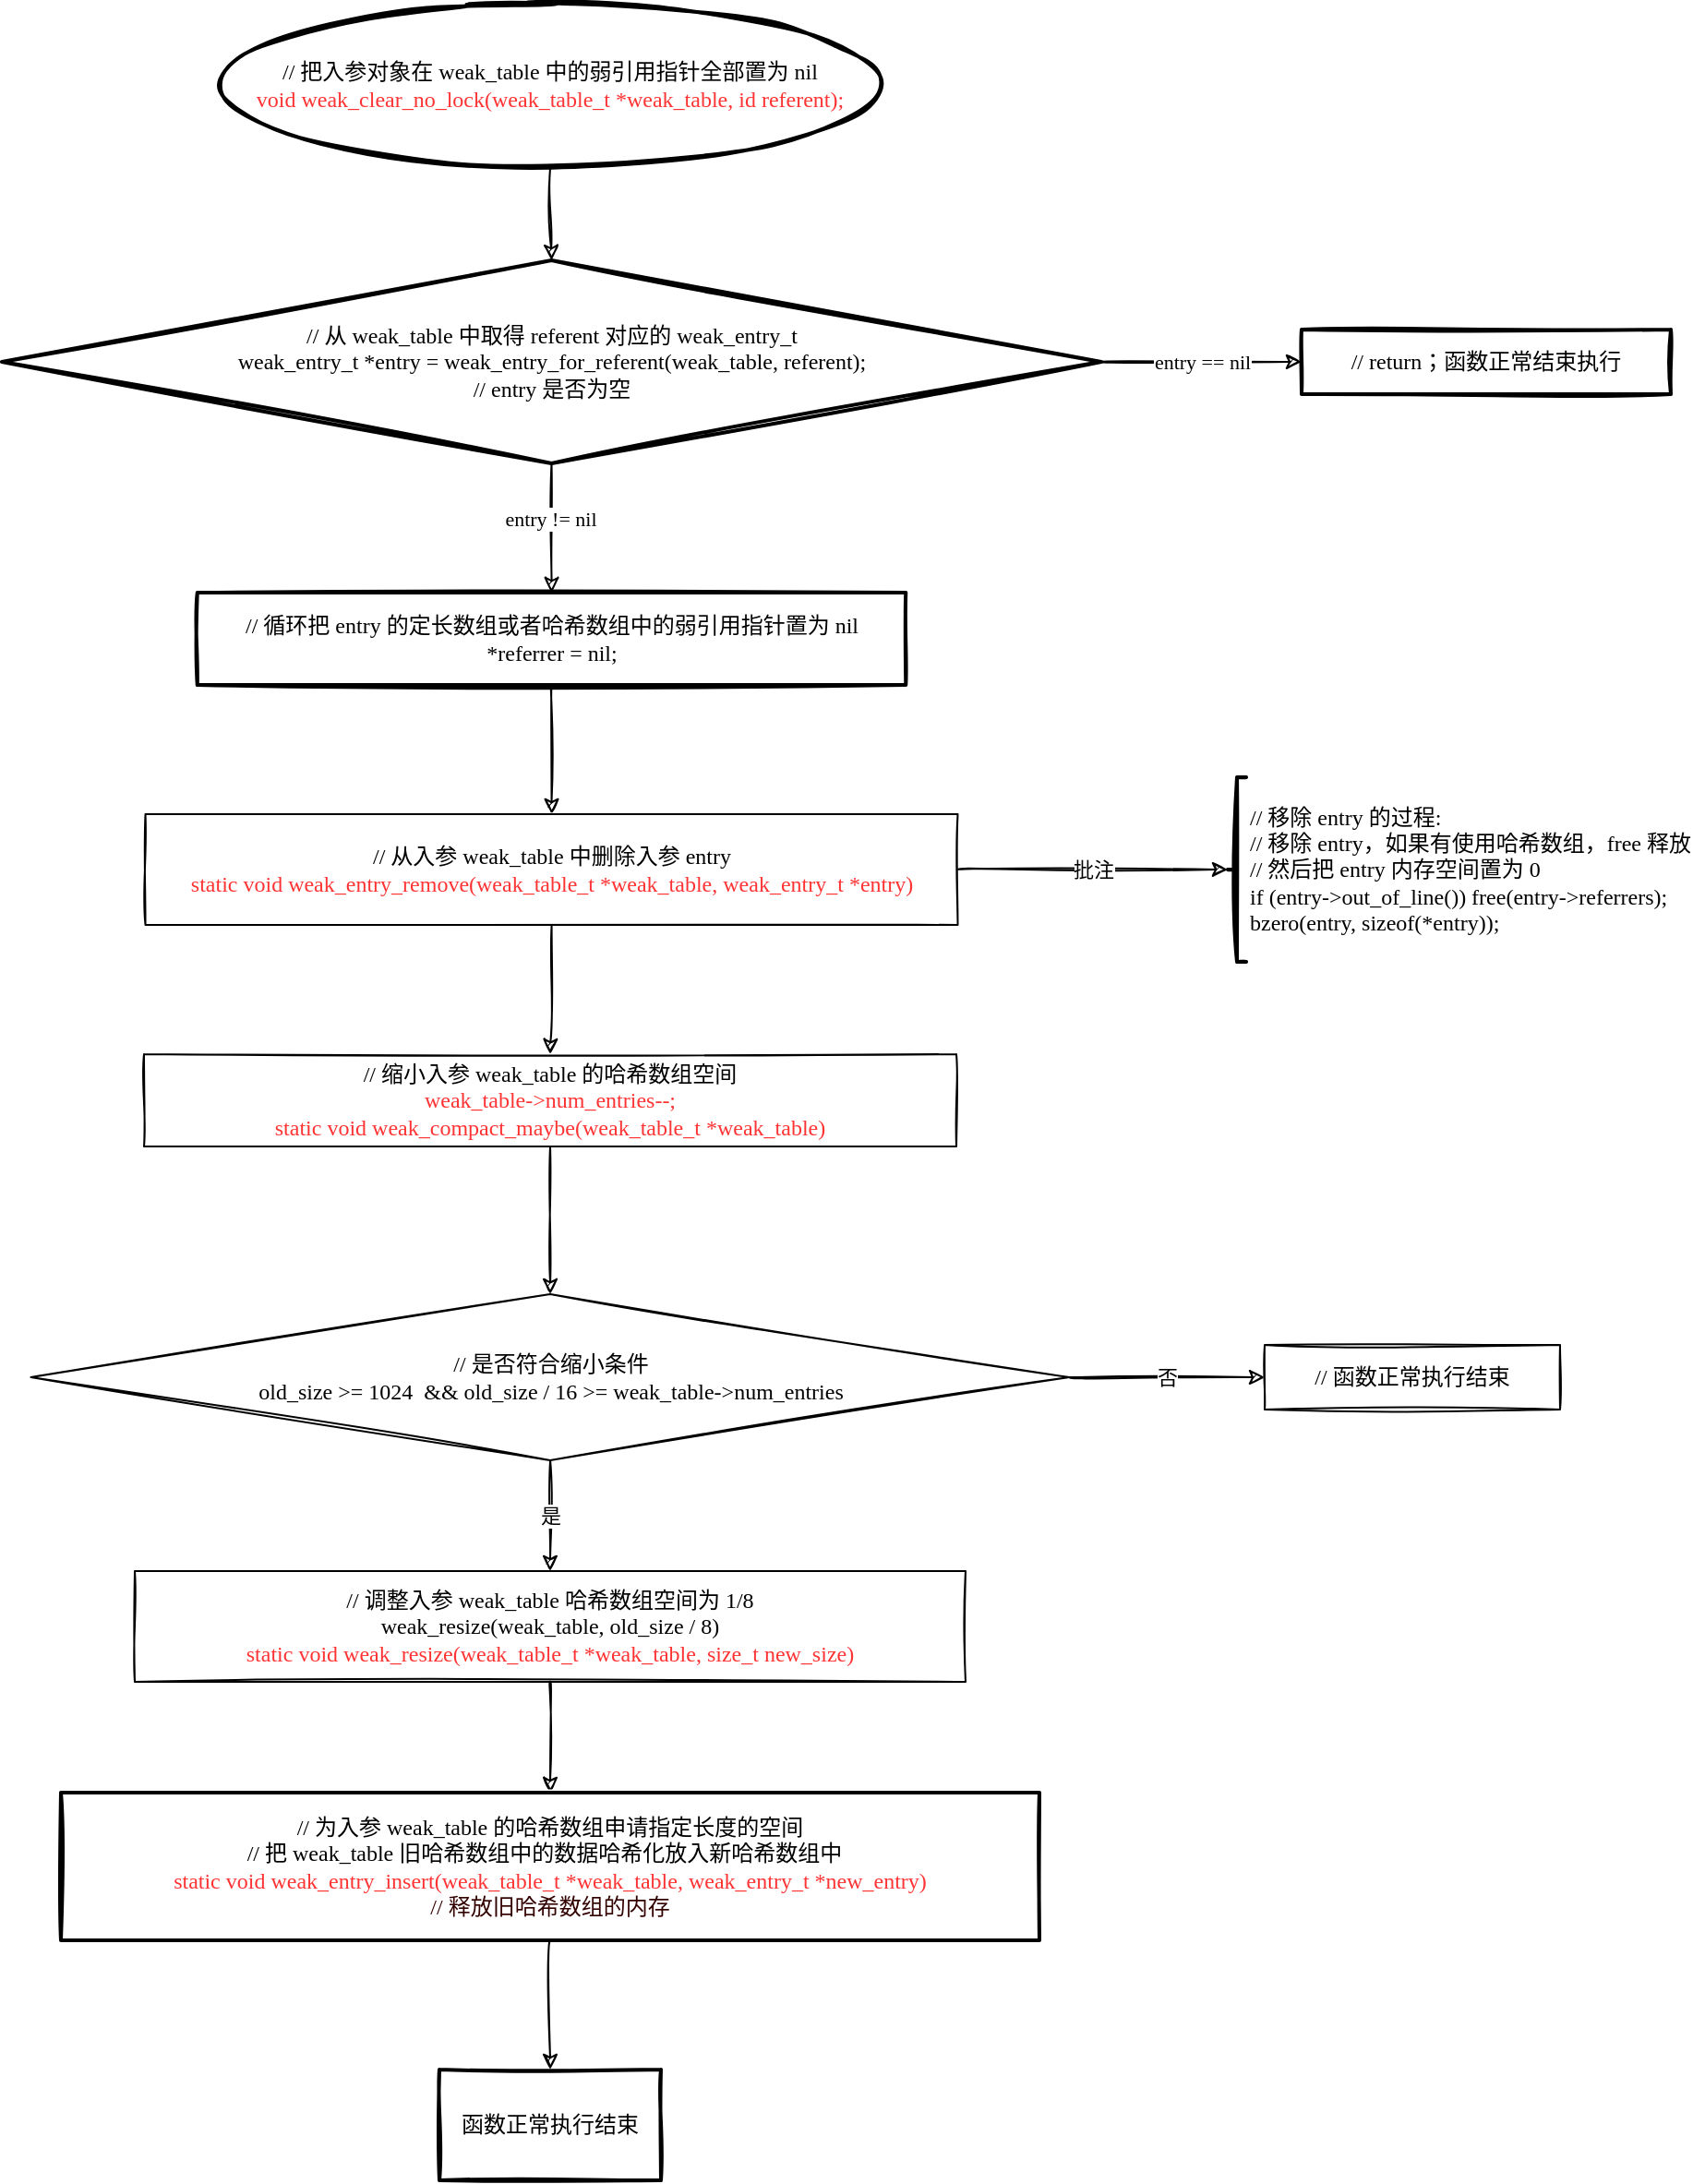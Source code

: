 <mxfile version="13.5.7" type="device"><diagram id="C5RBs43oDa-KdzZeNtuy" name="Page-1"><mxGraphModel dx="1301" dy="1004" grid="1" gridSize="10" guides="1" tooltips="1" connect="1" arrows="1" fold="1" page="1" pageScale="1" pageWidth="827" pageHeight="1169" math="0" shadow="0"><root><mxCell id="WIyWlLk6GJQsqaUBKTNV-0"/><mxCell id="WIyWlLk6GJQsqaUBKTNV-1" parent="WIyWlLk6GJQsqaUBKTNV-0"/><mxCell id="ea652lawWuf64AIJsChC-5" style="edgeStyle=orthogonalEdgeStyle;curved=1;rounded=0;sketch=1;orthogonalLoop=1;jettySize=auto;html=1;entryX=0.5;entryY=0;entryDx=0;entryDy=0;fontFamily=Comic Sans MS;" edge="1" parent="WIyWlLk6GJQsqaUBKTNV-1" source="ea652lawWuf64AIJsChC-0" target="ea652lawWuf64AIJsChC-3"><mxGeometry relative="1" as="geometry"/></mxCell><mxCell id="ea652lawWuf64AIJsChC-0" value="// 把入参对象在 weak_table 中的弱引用指针全部置为 nil&lt;br&gt;&lt;font color=&quot;#ff3333&quot;&gt;void weak_clear_no_lock(weak_table_t *weak_table, id referent);&lt;/font&gt;" style="strokeWidth=2;html=1;shape=mxgraph.flowchart.start_1;whiteSpace=wrap;sketch=1;fontFamily=Comic Sans MS;" vertex="1" parent="WIyWlLk6GJQsqaUBKTNV-1"><mxGeometry x="228" y="30" width="370" height="90" as="geometry"/></mxCell><mxCell id="ea652lawWuf64AIJsChC-7" value="" style="edgeStyle=orthogonalEdgeStyle;curved=1;rounded=0;sketch=1;orthogonalLoop=1;jettySize=auto;html=1;fontFamily=Comic Sans MS;" edge="1" parent="WIyWlLk6GJQsqaUBKTNV-1" source="ea652lawWuf64AIJsChC-3" target="ea652lawWuf64AIJsChC-6"><mxGeometry relative="1" as="geometry"/></mxCell><mxCell id="ea652lawWuf64AIJsChC-8" value="entry != nil" style="edgeLabel;html=1;align=center;verticalAlign=middle;resizable=0;points=[];fontFamily=Comic Sans MS;" vertex="1" connectable="0" parent="ea652lawWuf64AIJsChC-7"><mxGeometry x="-0.158" y="-1" relative="1" as="geometry"><mxPoint as="offset"/></mxGeometry></mxCell><mxCell id="ea652lawWuf64AIJsChC-10" value="entry == nil" style="edgeStyle=orthogonalEdgeStyle;curved=1;rounded=0;sketch=1;orthogonalLoop=1;jettySize=auto;html=1;fontFamily=Comic Sans MS;" edge="1" parent="WIyWlLk6GJQsqaUBKTNV-1" source="ea652lawWuf64AIJsChC-3" target="ea652lawWuf64AIJsChC-9"><mxGeometry relative="1" as="geometry"/></mxCell><mxCell id="ea652lawWuf64AIJsChC-3" value="&lt;span&gt;// 从 weak_table 中取得 referent 对应的 weak_entry_t&lt;/span&gt;&lt;br&gt;&lt;span&gt;weak_entry_t *entry = weak_entry_for_referent(weak_table, referent);&lt;br&gt;// entry 是否为空&lt;br&gt;&lt;/span&gt;" style="rhombus;whiteSpace=wrap;html=1;fontFamily=Comic Sans MS;strokeWidth=2;sketch=1;" vertex="1" parent="WIyWlLk6GJQsqaUBKTNV-1"><mxGeometry x="116" y="170" width="595.5" height="110" as="geometry"/></mxCell><mxCell id="ea652lawWuf64AIJsChC-26" style="edgeStyle=orthogonalEdgeStyle;curved=1;rounded=0;sketch=1;orthogonalLoop=1;jettySize=auto;html=1;entryX=0.5;entryY=0;entryDx=0;entryDy=0;fontFamily=Comic Sans MS;" edge="1" parent="WIyWlLk6GJQsqaUBKTNV-1" source="ea652lawWuf64AIJsChC-6" target="ea652lawWuf64AIJsChC-13"><mxGeometry relative="1" as="geometry"/></mxCell><mxCell id="ea652lawWuf64AIJsChC-6" value="// 循环把 entry 的定长数组或者哈希数组中的弱引用指针置为 nil&lt;br&gt;*referrer = nil;" style="whiteSpace=wrap;html=1;fontFamily=Comic Sans MS;strokeWidth=2;sketch=1;" vertex="1" parent="WIyWlLk6GJQsqaUBKTNV-1"><mxGeometry x="221.88" y="350" width="383.75" height="50" as="geometry"/></mxCell><mxCell id="ea652lawWuf64AIJsChC-9" value="// return；函数正常结束执行" style="whiteSpace=wrap;html=1;fontFamily=Comic Sans MS;strokeWidth=2;sketch=1;" vertex="1" parent="WIyWlLk6GJQsqaUBKTNV-1"><mxGeometry x="820" y="207.5" width="200" height="35" as="geometry"/></mxCell><mxCell id="ea652lawWuf64AIJsChC-11" value="批注" style="edgeStyle=orthogonalEdgeStyle;curved=1;rounded=0;sketch=1;orthogonalLoop=1;jettySize=auto;html=1;entryX=0;entryY=0.5;entryDx=0;entryDy=0;entryPerimeter=0;fontFamily=Comic Sans MS;" edge="1" parent="WIyWlLk6GJQsqaUBKTNV-1" source="ea652lawWuf64AIJsChC-13" target="ea652lawWuf64AIJsChC-14"><mxGeometry relative="1" as="geometry"/></mxCell><mxCell id="ea652lawWuf64AIJsChC-12" value="" style="edgeStyle=orthogonalEdgeStyle;curved=1;rounded=0;sketch=1;orthogonalLoop=1;jettySize=auto;html=1;fontFamily=Comic Sans MS;" edge="1" parent="WIyWlLk6GJQsqaUBKTNV-1" source="ea652lawWuf64AIJsChC-13" target="ea652lawWuf64AIJsChC-16"><mxGeometry relative="1" as="geometry"/></mxCell><mxCell id="ea652lawWuf64AIJsChC-13" value="// 从入参 weak_table 中删除入参 entry&lt;br&gt;&lt;font color=&quot;#ff3333&quot;&gt;static void weak_entry_remove(weak_table_t *weak_table, weak_entry_t *entry)&lt;/font&gt;" style="whiteSpace=wrap;html=1;rounded=0;fontFamily=Comic Sans MS;sketch=1;" vertex="1" parent="WIyWlLk6GJQsqaUBKTNV-1"><mxGeometry x="193.76" y="470" width="440" height="60" as="geometry"/></mxCell><mxCell id="ea652lawWuf64AIJsChC-14" value="&lt;div&gt;// 移除 entry 的过程:&lt;/div&gt;&lt;div&gt;// 移除 entry，如果有使用哈希数组，free 释放&lt;/div&gt;&lt;div&gt;// 然后把 entry 内存空间置为 0&lt;/div&gt;&lt;div&gt;if (entry-&amp;gt;out_of_line()) free(entry-&amp;gt;referrers);&lt;/div&gt;&lt;div&gt;bzero(entry, sizeof(*entry));&lt;/div&gt;" style="strokeWidth=2;html=1;shape=mxgraph.flowchart.annotation_2;align=left;labelPosition=right;pointerEvents=1;sketch=1;fontFamily=Comic Sans MS;" vertex="1" parent="WIyWlLk6GJQsqaUBKTNV-1"><mxGeometry x="780" y="450" width="10" height="100" as="geometry"/></mxCell><mxCell id="ea652lawWuf64AIJsChC-15" value="" style="edgeStyle=orthogonalEdgeStyle;curved=1;rounded=0;sketch=1;orthogonalLoop=1;jettySize=auto;html=1;fontFamily=Comic Sans MS;" edge="1" parent="WIyWlLk6GJQsqaUBKTNV-1" source="ea652lawWuf64AIJsChC-16" target="ea652lawWuf64AIJsChC-19"><mxGeometry relative="1" as="geometry"/></mxCell><mxCell id="ea652lawWuf64AIJsChC-16" value="// 缩小入参 weak_table 的哈希数组空间&lt;br&gt;&lt;font color=&quot;#ff3333&quot;&gt;weak_table-&amp;gt;num_entries--;&lt;/font&gt;&lt;br&gt;&lt;font color=&quot;#ff3333&quot;&gt;static void weak_compact_maybe(weak_table_t *weak_table)&lt;/font&gt;" style="whiteSpace=wrap;html=1;rounded=0;fontFamily=Comic Sans MS;sketch=1;" vertex="1" parent="WIyWlLk6GJQsqaUBKTNV-1"><mxGeometry x="193" y="600" width="440" height="50" as="geometry"/></mxCell><mxCell id="ea652lawWuf64AIJsChC-17" value="否" style="edgeStyle=orthogonalEdgeStyle;curved=1;rounded=0;sketch=1;orthogonalLoop=1;jettySize=auto;html=1;fontFamily=Comic Sans MS;" edge="1" parent="WIyWlLk6GJQsqaUBKTNV-1" source="ea652lawWuf64AIJsChC-19" target="ea652lawWuf64AIJsChC-20"><mxGeometry relative="1" as="geometry"/></mxCell><mxCell id="ea652lawWuf64AIJsChC-18" value="是" style="edgeStyle=orthogonalEdgeStyle;curved=1;rounded=0;sketch=1;orthogonalLoop=1;jettySize=auto;html=1;fontFamily=Comic Sans MS;" edge="1" parent="WIyWlLk6GJQsqaUBKTNV-1" source="ea652lawWuf64AIJsChC-19" target="ea652lawWuf64AIJsChC-22"><mxGeometry relative="1" as="geometry"/></mxCell><mxCell id="ea652lawWuf64AIJsChC-19" value="// 是否符合缩小条件&lt;br&gt;old_size &amp;gt;= 1024&amp;nbsp; &amp;amp;&amp;amp; old_size / 16 &amp;gt;= weak_table-&amp;gt;num_entries" style="rhombus;whiteSpace=wrap;html=1;rounded=0;fontFamily=Comic Sans MS;sketch=1;" vertex="1" parent="WIyWlLk6GJQsqaUBKTNV-1"><mxGeometry x="131.75" y="730" width="562.5" height="90" as="geometry"/></mxCell><mxCell id="ea652lawWuf64AIJsChC-20" value="// 函数正常执行结束" style="whiteSpace=wrap;html=1;rounded=0;fontFamily=Comic Sans MS;sketch=1;" vertex="1" parent="WIyWlLk6GJQsqaUBKTNV-1"><mxGeometry x="800" y="757.5" width="160" height="35" as="geometry"/></mxCell><mxCell id="ea652lawWuf64AIJsChC-21" style="edgeStyle=orthogonalEdgeStyle;curved=1;rounded=0;sketch=1;orthogonalLoop=1;jettySize=auto;html=1;fontFamily=Comic Sans MS;" edge="1" parent="WIyWlLk6GJQsqaUBKTNV-1" source="ea652lawWuf64AIJsChC-22" target="ea652lawWuf64AIJsChC-24"><mxGeometry relative="1" as="geometry"/></mxCell><mxCell id="ea652lawWuf64AIJsChC-22" value="// 调整入参 weak_table 哈希数组空间为 1/8&lt;br&gt;&lt;div&gt;weak_resize(weak_table, old_size / 8)&lt;/div&gt;&lt;div&gt;&lt;font color=&quot;#ff3333&quot;&gt;static void weak_resize(weak_table_t *weak_table, size_t new_size)&lt;/font&gt;&lt;/div&gt;" style="whiteSpace=wrap;html=1;rounded=0;fontFamily=Comic Sans MS;sketch=1;" vertex="1" parent="WIyWlLk6GJQsqaUBKTNV-1"><mxGeometry x="188" y="880" width="450" height="60" as="geometry"/></mxCell><mxCell id="ea652lawWuf64AIJsChC-23" value="" style="edgeStyle=orthogonalEdgeStyle;curved=1;rounded=0;sketch=1;orthogonalLoop=1;jettySize=auto;html=1;fontFamily=Comic Sans MS;" edge="1" parent="WIyWlLk6GJQsqaUBKTNV-1" source="ea652lawWuf64AIJsChC-24" target="ea652lawWuf64AIJsChC-25"><mxGeometry relative="1" as="geometry"/></mxCell><mxCell id="ea652lawWuf64AIJsChC-24" value="// 为入参 weak_table 的哈希数组申请指定长度的空间&lt;br&gt;// 把 weak_table 旧哈希数组中的数据哈希化放入新哈希数组中&amp;nbsp;&amp;nbsp;&lt;br&gt;&lt;font color=&quot;#ff3333&quot;&gt;static void weak_entry_insert(weak_table_t *weak_table, weak_entry_t *new_entry)&lt;/font&gt;&lt;br&gt;&lt;font color=&quot;#330000&quot;&gt;// 释放旧哈希数组的内存&lt;/font&gt;" style="whiteSpace=wrap;html=1;fontFamily=Comic Sans MS;strokeWidth=2;sketch=1;" vertex="1" parent="WIyWlLk6GJQsqaUBKTNV-1"><mxGeometry x="148" y="1000" width="530" height="80" as="geometry"/></mxCell><mxCell id="ea652lawWuf64AIJsChC-25" value="函数正常执行结束" style="whiteSpace=wrap;html=1;fontFamily=Comic Sans MS;strokeWidth=2;sketch=1;" vertex="1" parent="WIyWlLk6GJQsqaUBKTNV-1"><mxGeometry x="353" y="1150" width="120" height="60" as="geometry"/></mxCell></root></mxGraphModel></diagram></mxfile>